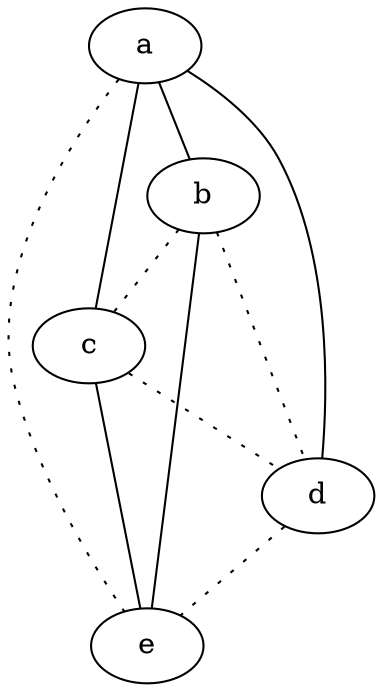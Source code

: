 graph {
a -- b;
a -- c;
a -- d;
a -- e [style=dotted];
b -- c [style=dotted];
b -- d [style=dotted];
b -- e;
c -- d [style=dotted];
c -- e;
d -- e [style=dotted];
}

